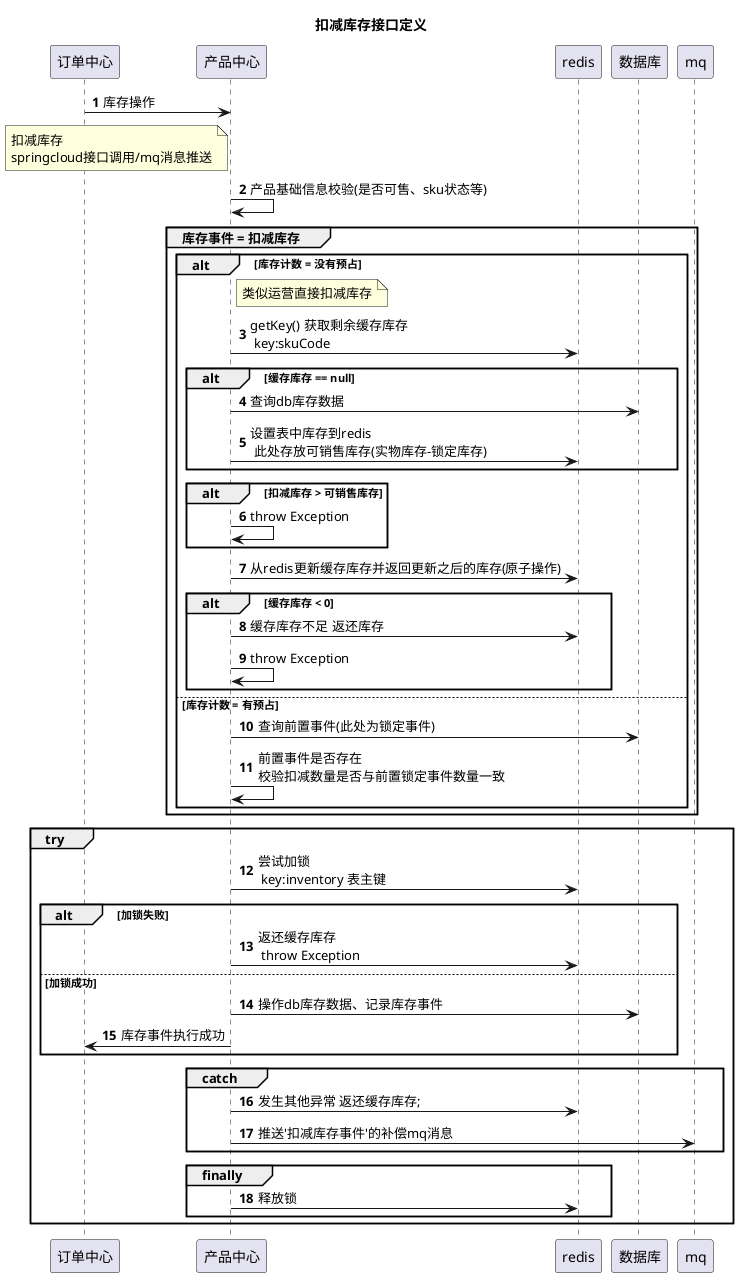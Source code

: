 @startuml
title 扣减库存接口定义

autonumber
participant "订单中心" as vc
participant "产品中心" as cpm
participant "redis" as redis
participant "数据库" as db

vc -> cpm: 库存操作
note left of cpm:扣减库存 \nspringcloud接口调用/mq消息推送


cpm -> cpm: 产品基础信息校验(是否可售、sku状态等)
group  库存事件 = 扣减库存
    alt 库存计数 = 没有预占
        note right of cpm:类似运营直接扣减库存
        cpm -> redis: getKey() 获取剩余缓存库存\n key:skuCode
            alt 缓存库存 == null
            cpm -> db :查询db库存数据
            cpm -> redis:  设置表中库存到redis \n 此处存放可销售库存(实物库存-锁定库存)
            end
            alt 扣减库存 > 可销售库存
                cpm -> cpm : throw Exception
            end
            cpm -> redis: 从redis更新缓存库存并返回更新之后的库存(原子操作)
            alt 缓存库存 < 0
            cpm -> redis: 缓存库存不足 返还库存
            cpm->cpm :throw Exception
            end
    else 库存计数 = 有预占
        cpm -> db : 查询前置事件(此处为锁定事件)
        cpm -> cpm : 前置事件是否存在\n校验扣减数量是否与前置锁定事件数量一致
    end


end

group try
'cpm->cpm:// 尝试加锁\nboolean isLocked = lock.tryLock(500, 1000, TimeUnit.MILLISECONDS);\n//    加锁失败 返还名额 throw ex\n        if (!isLocked) {\n                         cacheManager.atomicGetAndAdd(key, -num);\n                         throw new VcRpcException(CommonResponseCode.LockFailure);\n                     }        \n                     // 更新课程剩余名额\n                     trainDo.setScale(scale);\n                     trainService.updateTrain(trainDo, clientInfo);
cpm->redis:尝试加锁 \n key:inventory 表主键
    alt 加锁失败
        cpm -> redis:返还缓存库存 \n throw Exception
    else 加锁成功
        cpm -> db :操作db库存数据、记录库存事件
        cpm -> vc :库存事件执行成功
    end
    group catch
        cpm -> redis: 发生其他异常 返还缓存库存;
        cpm -> mq : 推送'扣减库存事件'的补偿mq消息
    end

    group finally
        cpm -> redis: 释放锁
    end
end

@enduml
